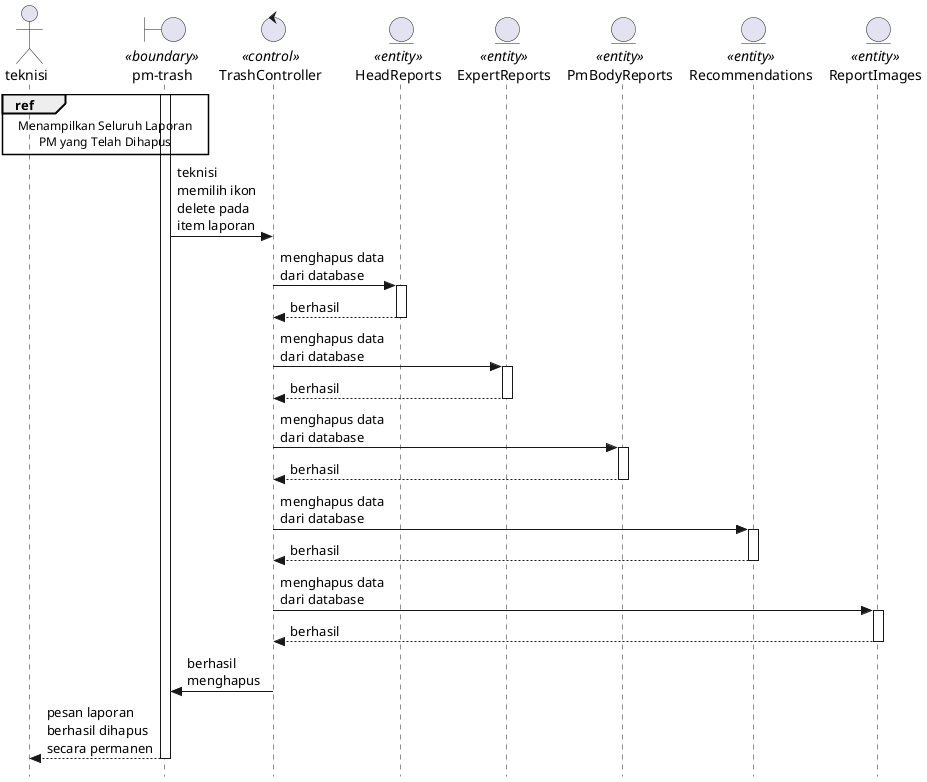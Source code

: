 @startuml permDeletePM

skinparam style strictuml

actor teknisi
boundary "pm-trash" as trash <<boundary>>
control TrashController <<control>>
entity HeadReports <<entity>>
entity ExpertReports <<entity>>
entity PmBodyReports <<entity>>
entity Recommendations <<entity>>
entity ReportImages <<entity>>

ref over teknisi, trash : Menampilkan Seluruh Laporan\nPM yang Telah Dihapus

activate trash
trash -> TrashController : teknisi\nmemilih ikon\ndelete pada\nitem laporan

TrashController -> HeadReports : menghapus data\ndari database
    activate HeadReports
    return berhasil
TrashController -> ExpertReports : menghapus data\ndari database
    activate ExpertReports
    return berhasil
TrashController -> PmBodyReports : menghapus data\ndari database
    activate PmBodyReports
    return berhasil
TrashController -> Recommendations : menghapus data\ndari database
    activate Recommendations
    return berhasil
TrashController -> ReportImages : menghapus data\ndari database
    activate ReportImages
    return berhasil

TrashController -> trash : berhasil\nmenghapus
trash --> teknisi : pesan laporan\nberhasil dihapus\nsecara permanen
    deactivate trash

@enduml



@startuml permDeleteCM

skinparam style strictuml

actor teknisi
boundary "cm-trash" as trash <<boundary>>
control TrashController <<control>>
entity HeadReports <<entity>>
entity ExpertReports <<entity>>
entity CmBodyReports <<entity>>
entity Recommendations <<entity>>
entity ReportImages <<entity>>

ref over teknisi, trash : Menampilkan Seluruh Laporan\nCM yang Telah Dihapus

activate trash
trash -> TrashController : teknisi\nmemilih ikon\ndelete pada\nitem laporan

TrashController -> HeadReports : menghapus data\ndari database
    activate HeadReports
    return berhasil
TrashController -> ExpertReports : menghapus data dari database
    activate ExpertReports
    return berhasil
TrashController -> CmBodyReports : menghapus data dari database
    activate CmBodyReports
    return berhasil
TrashController -> Recommendations : menghapus data dari database
    activate Recommendations
    return berhasil
TrashController -> ReportImages : menghapus data dari database
    activate ReportImages
    return berhasil

TrashController -> trash : berhasil\nmenghapus
trash --> teknisi : pesan laporan\nberhasil dihapus\nsecara permanen
    deactivate trash

@enduml